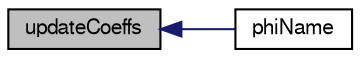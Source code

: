 digraph "updateCoeffs"
{
  bgcolor="transparent";
  edge [fontname="FreeSans",fontsize="10",labelfontname="FreeSans",labelfontsize="10"];
  node [fontname="FreeSans",fontsize="10",shape=record];
  rankdir="LR";
  Node183 [label="updateCoeffs",height=0.2,width=0.4,color="black", fillcolor="grey75", style="filled", fontcolor="black"];
  Node183 -> Node184 [dir="back",color="midnightblue",fontsize="10",style="solid",fontname="FreeSans"];
  Node184 [label="phiName",height=0.2,width=0.4,color="black",URL="$a22214.html#af3611c0522ed39b97ba8dac66df12e73",tooltip="Return reference to the name of phi to allow adjustment. "];
}

